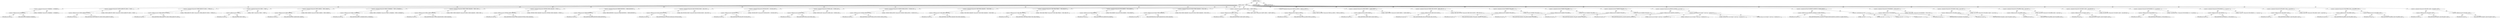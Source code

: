 digraph "&lt;clinit&gt;" {  
"111669149727" [label = <(METHOD,&lt;clinit&gt;)> ]
"25769803868" [label = <(BLOCK,&lt;empty&gt;,&lt;empty&gt;)> ]
"30064771430" [label = <(&lt;operator&gt;.assignment,String JavaCC.LOOKAHEAD = &quot;LOOKAHEAD&quot;)<SUB>80</SUB>> ]
"30064771431" [label = <(&lt;operator&gt;.fieldAccess,JavaCC.LOOKAHEAD)<SUB>80</SUB>> ]
"180388626474" [label = <(TYPE_REF,JavaCC,JavaCC)<SUB>80</SUB>> ]
"55834574952" [label = <(FIELD_IDENTIFIER,LOOKAHEAD,LOOKAHEAD)<SUB>80</SUB>> ]
"90194313256" [label = <(LITERAL,&quot;LOOKAHEAD&quot;,String JavaCC.LOOKAHEAD = &quot;LOOKAHEAD&quot;)<SUB>80</SUB>> ]
"30064771432" [label = <(&lt;operator&gt;.assignment,String JavaCC.CHOICE_AMBIGUITY_CHECK = &quot;CHOICE_...)<SUB>81</SUB>> ]
"30064771433" [label = <(&lt;operator&gt;.fieldAccess,JavaCC.CHOICE_AMBIGUITY_CHECK)<SUB>81</SUB>> ]
"180388626475" [label = <(TYPE_REF,JavaCC,JavaCC)<SUB>81</SUB>> ]
"55834574953" [label = <(FIELD_IDENTIFIER,CHOICE_AMBIGUITY_CHECK,CHOICE_AMBIGUITY_CHECK)<SUB>81</SUB>> ]
"90194313257" [label = <(LITERAL,&quot;CHOICE_AMBIGUITY_CHECK&quot;,String JavaCC.CHOICE_AMBIGUITY_CHECK = &quot;CHOICE_...)<SUB>81</SUB>> ]
"30064771434" [label = <(&lt;operator&gt;.assignment,String JavaCC.OTHER_AMBIGUITY_CHECK = &quot;OTHER_AM...)<SUB>82</SUB>> ]
"30064771435" [label = <(&lt;operator&gt;.fieldAccess,JavaCC.OTHER_AMBIGUITY_CHECK)<SUB>82</SUB>> ]
"180388626476" [label = <(TYPE_REF,JavaCC,JavaCC)<SUB>82</SUB>> ]
"55834574954" [label = <(FIELD_IDENTIFIER,OTHER_AMBIGUITY_CHECK,OTHER_AMBIGUITY_CHECK)<SUB>82</SUB>> ]
"90194313258" [label = <(LITERAL,&quot;OTHER_AMBIGUITY_CHECK&quot;,String JavaCC.OTHER_AMBIGUITY_CHECK = &quot;OTHER_AM...)<SUB>82</SUB>> ]
"30064771436" [label = <(&lt;operator&gt;.assignment,String JavaCC.STATIC = &quot;STATIC&quot;)<SUB>84</SUB>> ]
"30064771437" [label = <(&lt;operator&gt;.fieldAccess,JavaCC.STATIC)<SUB>84</SUB>> ]
"180388626477" [label = <(TYPE_REF,JavaCC,JavaCC)<SUB>84</SUB>> ]
"55834574955" [label = <(FIELD_IDENTIFIER,STATIC,STATIC)<SUB>84</SUB>> ]
"90194313259" [label = <(LITERAL,&quot;STATIC&quot;,String JavaCC.STATIC = &quot;STATIC&quot;)<SUB>84</SUB>> ]
"30064771438" [label = <(&lt;operator&gt;.assignment,String JavaCC.DEBUG_PARSER = &quot;DEBUG_PARSER&quot;)<SUB>85</SUB>> ]
"30064771439" [label = <(&lt;operator&gt;.fieldAccess,JavaCC.DEBUG_PARSER)<SUB>85</SUB>> ]
"180388626478" [label = <(TYPE_REF,JavaCC,JavaCC)<SUB>85</SUB>> ]
"55834574956" [label = <(FIELD_IDENTIFIER,DEBUG_PARSER,DEBUG_PARSER)<SUB>85</SUB>> ]
"90194313260" [label = <(LITERAL,&quot;DEBUG_PARSER&quot;,String JavaCC.DEBUG_PARSER = &quot;DEBUG_PARSER&quot;)<SUB>85</SUB>> ]
"30064771440" [label = <(&lt;operator&gt;.assignment,String JavaCC.DEBUG_LOOKAHEAD = &quot;DEBUG_LOOKAHEAD&quot;)<SUB>86</SUB>> ]
"30064771441" [label = <(&lt;operator&gt;.fieldAccess,JavaCC.DEBUG_LOOKAHEAD)<SUB>86</SUB>> ]
"180388626479" [label = <(TYPE_REF,JavaCC,JavaCC)<SUB>86</SUB>> ]
"55834574957" [label = <(FIELD_IDENTIFIER,DEBUG_LOOKAHEAD,DEBUG_LOOKAHEAD)<SUB>86</SUB>> ]
"90194313261" [label = <(LITERAL,&quot;DEBUG_LOOKAHEAD&quot;,String JavaCC.DEBUG_LOOKAHEAD = &quot;DEBUG_LOOKAHEAD&quot;)<SUB>86</SUB>> ]
"30064771442" [label = <(&lt;operator&gt;.assignment,String JavaCC.DEBUG_TOKEN_MANAGER = &quot;DEBUG_TOKE...)<SUB>87</SUB>> ]
"30064771443" [label = <(&lt;operator&gt;.fieldAccess,JavaCC.DEBUG_TOKEN_MANAGER)<SUB>87</SUB>> ]
"180388626480" [label = <(TYPE_REF,JavaCC,JavaCC)<SUB>87</SUB>> ]
"55834574958" [label = <(FIELD_IDENTIFIER,DEBUG_TOKEN_MANAGER,DEBUG_TOKEN_MANAGER)<SUB>87</SUB>> ]
"90194313262" [label = <(LITERAL,&quot;DEBUG_TOKEN_MANAGER&quot;,String JavaCC.DEBUG_TOKEN_MANAGER = &quot;DEBUG_TOKE...)<SUB>87</SUB>> ]
"30064771444" [label = <(&lt;operator&gt;.assignment,String JavaCC.OPTIMIZE_TOKEN_MANAGER = &quot;OPTIMIZ...)<SUB>88</SUB>> ]
"30064771445" [label = <(&lt;operator&gt;.fieldAccess,JavaCC.OPTIMIZE_TOKEN_MANAGER)<SUB>88</SUB>> ]
"180388626481" [label = <(TYPE_REF,JavaCC,JavaCC)<SUB>88</SUB>> ]
"55834574959" [label = <(FIELD_IDENTIFIER,OPTIMIZE_TOKEN_MANAGER,OPTIMIZE_TOKEN_MANAGER)<SUB>88</SUB>> ]
"90194313263" [label = <(LITERAL,&quot;OPTIMIZE_TOKEN_MANAGER&quot;,String JavaCC.OPTIMIZE_TOKEN_MANAGER = &quot;OPTIMIZ...)<SUB>88</SUB>> ]
"30064771446" [label = <(&lt;operator&gt;.assignment,String JavaCC.ERROR_REPORTING = &quot;ERROR_REPORTING&quot;)<SUB>89</SUB>> ]
"30064771447" [label = <(&lt;operator&gt;.fieldAccess,JavaCC.ERROR_REPORTING)<SUB>89</SUB>> ]
"180388626482" [label = <(TYPE_REF,JavaCC,JavaCC)<SUB>89</SUB>> ]
"55834574960" [label = <(FIELD_IDENTIFIER,ERROR_REPORTING,ERROR_REPORTING)<SUB>89</SUB>> ]
"90194313264" [label = <(LITERAL,&quot;ERROR_REPORTING&quot;,String JavaCC.ERROR_REPORTING = &quot;ERROR_REPORTING&quot;)<SUB>89</SUB>> ]
"30064771448" [label = <(&lt;operator&gt;.assignment,String JavaCC.JAVA_UNICODE_ESCAPE = &quot;JAVA_UNICO...)<SUB>90</SUB>> ]
"30064771449" [label = <(&lt;operator&gt;.fieldAccess,JavaCC.JAVA_UNICODE_ESCAPE)<SUB>90</SUB>> ]
"180388626483" [label = <(TYPE_REF,JavaCC,JavaCC)<SUB>90</SUB>> ]
"55834574961" [label = <(FIELD_IDENTIFIER,JAVA_UNICODE_ESCAPE,JAVA_UNICODE_ESCAPE)<SUB>90</SUB>> ]
"90194313265" [label = <(LITERAL,&quot;JAVA_UNICODE_ESCAPE&quot;,String JavaCC.JAVA_UNICODE_ESCAPE = &quot;JAVA_UNICO...)<SUB>90</SUB>> ]
"30064771450" [label = <(&lt;operator&gt;.assignment,String JavaCC.UNICODE_INPUT = &quot;UNICODE_INPUT&quot;)<SUB>91</SUB>> ]
"30064771451" [label = <(&lt;operator&gt;.fieldAccess,JavaCC.UNICODE_INPUT)<SUB>91</SUB>> ]
"180388626484" [label = <(TYPE_REF,JavaCC,JavaCC)<SUB>91</SUB>> ]
"55834574962" [label = <(FIELD_IDENTIFIER,UNICODE_INPUT,UNICODE_INPUT)<SUB>91</SUB>> ]
"90194313266" [label = <(LITERAL,&quot;UNICODE_INPUT&quot;,String JavaCC.UNICODE_INPUT = &quot;UNICODE_INPUT&quot;)<SUB>91</SUB>> ]
"30064771452" [label = <(&lt;operator&gt;.assignment,String JavaCC.IGNORE_CASE = &quot;IGNORE_CASE&quot;)<SUB>92</SUB>> ]
"30064771453" [label = <(&lt;operator&gt;.fieldAccess,JavaCC.IGNORE_CASE)<SUB>92</SUB>> ]
"180388626485" [label = <(TYPE_REF,JavaCC,JavaCC)<SUB>92</SUB>> ]
"55834574963" [label = <(FIELD_IDENTIFIER,IGNORE_CASE,IGNORE_CASE)<SUB>92</SUB>> ]
"90194313267" [label = <(LITERAL,&quot;IGNORE_CASE&quot;,String JavaCC.IGNORE_CASE = &quot;IGNORE_CASE&quot;)<SUB>92</SUB>> ]
"30064771454" [label = <(&lt;operator&gt;.assignment,String JavaCC.COMMON_TOKEN_ACTION = &quot;COMMON_TOK...)<SUB>93</SUB>> ]
"30064771455" [label = <(&lt;operator&gt;.fieldAccess,JavaCC.COMMON_TOKEN_ACTION)<SUB>93</SUB>> ]
"180388626486" [label = <(TYPE_REF,JavaCC,JavaCC)<SUB>93</SUB>> ]
"55834574964" [label = <(FIELD_IDENTIFIER,COMMON_TOKEN_ACTION,COMMON_TOKEN_ACTION)<SUB>93</SUB>> ]
"90194313268" [label = <(LITERAL,&quot;COMMON_TOKEN_ACTION&quot;,String JavaCC.COMMON_TOKEN_ACTION = &quot;COMMON_TOK...)<SUB>93</SUB>> ]
"30064771456" [label = <(&lt;operator&gt;.assignment,String JavaCC.USER_TOKEN_MANAGER = &quot;USER_TOKEN_...)<SUB>94</SUB>> ]
"30064771457" [label = <(&lt;operator&gt;.fieldAccess,JavaCC.USER_TOKEN_MANAGER)<SUB>94</SUB>> ]
"180388626487" [label = <(TYPE_REF,JavaCC,JavaCC)<SUB>94</SUB>> ]
"55834574965" [label = <(FIELD_IDENTIFIER,USER_TOKEN_MANAGER,USER_TOKEN_MANAGER)<SUB>94</SUB>> ]
"90194313269" [label = <(LITERAL,&quot;USER_TOKEN_MANAGER&quot;,String JavaCC.USER_TOKEN_MANAGER = &quot;USER_TOKEN_...)<SUB>94</SUB>> ]
"30064771458" [label = <(&lt;operator&gt;.assignment,String JavaCC.USER_CHAR_STREAM = &quot;USER_CHAR_STR...)<SUB>95</SUB>> ]
"30064771459" [label = <(&lt;operator&gt;.fieldAccess,JavaCC.USER_CHAR_STREAM)<SUB>95</SUB>> ]
"180388626488" [label = <(TYPE_REF,JavaCC,JavaCC)<SUB>95</SUB>> ]
"55834574966" [label = <(FIELD_IDENTIFIER,USER_CHAR_STREAM,USER_CHAR_STREAM)<SUB>95</SUB>> ]
"90194313270" [label = <(LITERAL,&quot;USER_CHAR_STREAM&quot;,String JavaCC.USER_CHAR_STREAM = &quot;USER_CHAR_STR...)<SUB>95</SUB>> ]
"30064771460" [label = <(&lt;operator&gt;.assignment,String JavaCC.BUILD_PARSER = &quot;BUILD_PARSER&quot;)<SUB>96</SUB>> ]
"30064771461" [label = <(&lt;operator&gt;.fieldAccess,JavaCC.BUILD_PARSER)<SUB>96</SUB>> ]
"180388626489" [label = <(TYPE_REF,JavaCC,JavaCC)<SUB>96</SUB>> ]
"55834574967" [label = <(FIELD_IDENTIFIER,BUILD_PARSER,BUILD_PARSER)<SUB>96</SUB>> ]
"90194313271" [label = <(LITERAL,&quot;BUILD_PARSER&quot;,String JavaCC.BUILD_PARSER = &quot;BUILD_PARSER&quot;)<SUB>96</SUB>> ]
"30064771462" [label = <(&lt;operator&gt;.assignment,String JavaCC.BUILD_TOKEN_MANAGER = &quot;BUILD_TOKE...)<SUB>97</SUB>> ]
"30064771463" [label = <(&lt;operator&gt;.fieldAccess,JavaCC.BUILD_TOKEN_MANAGER)<SUB>97</SUB>> ]
"180388626490" [label = <(TYPE_REF,JavaCC,JavaCC)<SUB>97</SUB>> ]
"55834574968" [label = <(FIELD_IDENTIFIER,BUILD_TOKEN_MANAGER,BUILD_TOKEN_MANAGER)<SUB>97</SUB>> ]
"90194313272" [label = <(LITERAL,&quot;BUILD_TOKEN_MANAGER&quot;,String JavaCC.BUILD_TOKEN_MANAGER = &quot;BUILD_TOKE...)<SUB>97</SUB>> ]
"30064771464" [label = <(&lt;operator&gt;.assignment,String JavaCC.SANITY_CHECK = &quot;SANITY_CHECK&quot;)<SUB>98</SUB>> ]
"30064771465" [label = <(&lt;operator&gt;.fieldAccess,JavaCC.SANITY_CHECK)<SUB>98</SUB>> ]
"180388626491" [label = <(TYPE_REF,JavaCC,JavaCC)<SUB>98</SUB>> ]
"55834574969" [label = <(FIELD_IDENTIFIER,SANITY_CHECK,SANITY_CHECK)<SUB>98</SUB>> ]
"90194313273" [label = <(LITERAL,&quot;SANITY_CHECK&quot;,String JavaCC.SANITY_CHECK = &quot;SANITY_CHECK&quot;)<SUB>98</SUB>> ]
"30064771466" [label = <(&lt;operator&gt;.assignment,String JavaCC.FORCE_LA_CHECK = &quot;FORCE_LA_CHECK&quot;)<SUB>99</SUB>> ]
"30064771467" [label = <(&lt;operator&gt;.fieldAccess,JavaCC.FORCE_LA_CHECK)<SUB>99</SUB>> ]
"180388626492" [label = <(TYPE_REF,JavaCC,JavaCC)<SUB>99</SUB>> ]
"55834574970" [label = <(FIELD_IDENTIFIER,FORCE_LA_CHECK,FORCE_LA_CHECK)<SUB>99</SUB>> ]
"90194313274" [label = <(LITERAL,&quot;FORCE_LA_CHECK&quot;,String JavaCC.FORCE_LA_CHECK = &quot;FORCE_LA_CHECK&quot;)<SUB>99</SUB>> ]
"30064771468" [label = <(&lt;operator&gt;.assignment,String JavaCC.CACHE_TOKENS = &quot;CACHE_TOKENS&quot;)<SUB>100</SUB>> ]
"30064771469" [label = <(&lt;operator&gt;.fieldAccess,JavaCC.CACHE_TOKENS)<SUB>100</SUB>> ]
"180388626493" [label = <(TYPE_REF,JavaCC,JavaCC)<SUB>100</SUB>> ]
"55834574971" [label = <(FIELD_IDENTIFIER,CACHE_TOKENS,CACHE_TOKENS)<SUB>100</SUB>> ]
"90194313275" [label = <(LITERAL,&quot;CACHE_TOKENS&quot;,String JavaCC.CACHE_TOKENS = &quot;CACHE_TOKENS&quot;)<SUB>100</SUB>> ]
"30064771470" [label = <(&lt;operator&gt;.assignment,String JavaCC.KEEP_LINE_COLUMN = &quot;KEEP_LINE_COL...)<SUB>101</SUB>> ]
"30064771471" [label = <(&lt;operator&gt;.fieldAccess,JavaCC.KEEP_LINE_COLUMN)<SUB>101</SUB>> ]
"180388626494" [label = <(TYPE_REF,JavaCC,JavaCC)<SUB>101</SUB>> ]
"55834574972" [label = <(FIELD_IDENTIFIER,KEEP_LINE_COLUMN,KEEP_LINE_COLUMN)<SUB>101</SUB>> ]
"90194313276" [label = <(LITERAL,&quot;KEEP_LINE_COLUMN&quot;,String JavaCC.KEEP_LINE_COLUMN = &quot;KEEP_LINE_COL...)<SUB>101</SUB>> ]
"30064771472" [label = <(&lt;operator&gt;.assignment,int JavaCC.TASKDEF_TYPE_JAVACC = 1)<SUB>112</SUB>> ]
"30064771473" [label = <(&lt;operator&gt;.fieldAccess,JavaCC.TASKDEF_TYPE_JAVACC)<SUB>112</SUB>> ]
"180388626495" [label = <(TYPE_REF,JavaCC,JavaCC)<SUB>112</SUB>> ]
"55834574973" [label = <(FIELD_IDENTIFIER,TASKDEF_TYPE_JAVACC,TASKDEF_TYPE_JAVACC)<SUB>112</SUB>> ]
"90194313277" [label = <(LITERAL,1,int JavaCC.TASKDEF_TYPE_JAVACC = 1)<SUB>112</SUB>> ]
"30064771474" [label = <(&lt;operator&gt;.assignment,int JavaCC.TASKDEF_TYPE_JJTREE = 2)<SUB>113</SUB>> ]
"30064771475" [label = <(&lt;operator&gt;.fieldAccess,JavaCC.TASKDEF_TYPE_JJTREE)<SUB>113</SUB>> ]
"180388626496" [label = <(TYPE_REF,JavaCC,JavaCC)<SUB>113</SUB>> ]
"55834574974" [label = <(FIELD_IDENTIFIER,TASKDEF_TYPE_JJTREE,TASKDEF_TYPE_JJTREE)<SUB>113</SUB>> ]
"90194313278" [label = <(LITERAL,2,int JavaCC.TASKDEF_TYPE_JJTREE = 2)<SUB>113</SUB>> ]
"30064771476" [label = <(&lt;operator&gt;.assignment,int JavaCC.TASKDEF_TYPE_JJDOC = 3)<SUB>114</SUB>> ]
"30064771477" [label = <(&lt;operator&gt;.fieldAccess,JavaCC.TASKDEF_TYPE_JJDOC)<SUB>114</SUB>> ]
"180388626497" [label = <(TYPE_REF,JavaCC,JavaCC)<SUB>114</SUB>> ]
"55834574975" [label = <(FIELD_IDENTIFIER,TASKDEF_TYPE_JJDOC,TASKDEF_TYPE_JJDOC)<SUB>114</SUB>> ]
"90194313279" [label = <(LITERAL,3,int JavaCC.TASKDEF_TYPE_JJDOC = 3)<SUB>114</SUB>> ]
"30064771478" [label = <(&lt;operator&gt;.assignment,String[] JavaCC.ARCHIVE_LOCATIONS = new String[...)<SUB>116</SUB>> ]
"30064771479" [label = <(&lt;operator&gt;.fieldAccess,JavaCC.ARCHIVE_LOCATIONS)<SUB>116</SUB>> ]
"180388626498" [label = <(TYPE_REF,JavaCC,JavaCC)<SUB>116</SUB>> ]
"55834574976" [label = <(FIELD_IDENTIFIER,ARCHIVE_LOCATIONS,ARCHIVE_LOCATIONS)<SUB>116</SUB>> ]
"30064771480" [label = <(&lt;operator&gt;.arrayInitializer,new String[] { &quot;JavaCC.zip&quot;, &quot;bin/lib/JavaCC.zi...)<SUB>117</SUB>> ]
"90194313280" [label = <(LITERAL,&quot;JavaCC.zip&quot;,new String[] { &quot;JavaCC.zip&quot;, &quot;bin/lib/JavaCC.zi...)<SUB>118</SUB>> ]
"90194313281" [label = <(LITERAL,&quot;bin/lib/JavaCC.zip&quot;,new String[] { &quot;JavaCC.zip&quot;, &quot;bin/lib/JavaCC.zi...)<SUB>119</SUB>> ]
"90194313282" [label = <(LITERAL,&quot;bin/lib/javacc.jar&quot;,new String[] { &quot;JavaCC.zip&quot;, &quot;bin/lib/JavaCC.zi...)<SUB>120</SUB>> ]
"90194313283" [label = <(LITERAL,&quot;javacc.jar&quot;,new String[] { &quot;JavaCC.zip&quot;, &quot;bin/lib/JavaCC.zi...)<SUB>121</SUB>> ]
"30064771481" [label = <(&lt;operator&gt;.assignment,int[] JavaCC.ARCHIVE_LOCATIONS_VS_MAJOR_VERSION...)<SUB>124</SUB>> ]
"30064771482" [label = <(&lt;operator&gt;.fieldAccess,JavaCC.ARCHIVE_LOCATIONS_VS_MAJOR_VERSION)<SUB>124</SUB>> ]
"180388626499" [label = <(TYPE_REF,JavaCC,JavaCC)<SUB>124</SUB>> ]
"55834574977" [label = <(FIELD_IDENTIFIER,ARCHIVE_LOCATIONS_VS_MAJOR_VERSION,ARCHIVE_LOCATIONS_VS_MAJOR_VERSION)<SUB>124</SUB>> ]
"30064771483" [label = <(&lt;operator&gt;.arrayInitializer,new int[] { 1, 2, 3, 3 })<SUB>125</SUB>> ]
"90194313284" [label = <(LITERAL,1,new int[] { 1, 2, 3, 3 })<SUB>126</SUB>> ]
"90194313285" [label = <(LITERAL,2,new int[] { 1, 2, 3, 3 })<SUB>127</SUB>> ]
"90194313286" [label = <(LITERAL,3,new int[] { 1, 2, 3, 3 })<SUB>128</SUB>> ]
"90194313287" [label = <(LITERAL,3,new int[] { 1, 2, 3, 3 })<SUB>129</SUB>> ]
"30064771484" [label = <(&lt;operator&gt;.assignment,String JavaCC.COM_PACKAGE = &quot;COM.sun.labs.&quot;)<SUB>132</SUB>> ]
"30064771485" [label = <(&lt;operator&gt;.fieldAccess,JavaCC.COM_PACKAGE)<SUB>132</SUB>> ]
"180388626500" [label = <(TYPE_REF,JavaCC,JavaCC)<SUB>132</SUB>> ]
"55834574978" [label = <(FIELD_IDENTIFIER,COM_PACKAGE,COM_PACKAGE)<SUB>132</SUB>> ]
"90194313288" [label = <(LITERAL,&quot;COM.sun.labs.&quot;,String JavaCC.COM_PACKAGE = &quot;COM.sun.labs.&quot;)<SUB>132</SUB>> ]
"30064771486" [label = <(&lt;operator&gt;.assignment,String JavaCC.COM_JAVACC_CLASS = &quot;javacc.Main&quot;)<SUB>133</SUB>> ]
"30064771487" [label = <(&lt;operator&gt;.fieldAccess,JavaCC.COM_JAVACC_CLASS)<SUB>133</SUB>> ]
"180388626501" [label = <(TYPE_REF,JavaCC,JavaCC)<SUB>133</SUB>> ]
"55834574979" [label = <(FIELD_IDENTIFIER,COM_JAVACC_CLASS,COM_JAVACC_CLASS)<SUB>133</SUB>> ]
"90194313289" [label = <(LITERAL,&quot;javacc.Main&quot;,String JavaCC.COM_JAVACC_CLASS = &quot;javacc.Main&quot;)<SUB>133</SUB>> ]
"30064771488" [label = <(&lt;operator&gt;.assignment,String JavaCC.COM_JJTREE_CLASS = &quot;jjtree.Main&quot;)<SUB>134</SUB>> ]
"30064771489" [label = <(&lt;operator&gt;.fieldAccess,JavaCC.COM_JJTREE_CLASS)<SUB>134</SUB>> ]
"180388626502" [label = <(TYPE_REF,JavaCC,JavaCC)<SUB>134</SUB>> ]
"55834574980" [label = <(FIELD_IDENTIFIER,COM_JJTREE_CLASS,COM_JJTREE_CLASS)<SUB>134</SUB>> ]
"90194313290" [label = <(LITERAL,&quot;jjtree.Main&quot;,String JavaCC.COM_JJTREE_CLASS = &quot;jjtree.Main&quot;)<SUB>134</SUB>> ]
"30064771490" [label = <(&lt;operator&gt;.assignment,String JavaCC.COM_JJDOC_CLASS = &quot;jjdoc.JJDocMain&quot;)<SUB>135</SUB>> ]
"30064771491" [label = <(&lt;operator&gt;.fieldAccess,JavaCC.COM_JJDOC_CLASS)<SUB>135</SUB>> ]
"180388626503" [label = <(TYPE_REF,JavaCC,JavaCC)<SUB>135</SUB>> ]
"55834574981" [label = <(FIELD_IDENTIFIER,COM_JJDOC_CLASS,COM_JJDOC_CLASS)<SUB>135</SUB>> ]
"90194313291" [label = <(LITERAL,&quot;jjdoc.JJDocMain&quot;,String JavaCC.COM_JJDOC_CLASS = &quot;jjdoc.JJDocMain&quot;)<SUB>135</SUB>> ]
"30064771492" [label = <(&lt;operator&gt;.assignment,String JavaCC.ORG_PACKAGE_3_0 = &quot;org.netbeans.j...)<SUB>137</SUB>> ]
"30064771493" [label = <(&lt;operator&gt;.fieldAccess,JavaCC.ORG_PACKAGE_3_0)<SUB>137</SUB>> ]
"180388626504" [label = <(TYPE_REF,JavaCC,JavaCC)<SUB>137</SUB>> ]
"55834574982" [label = <(FIELD_IDENTIFIER,ORG_PACKAGE_3_0,ORG_PACKAGE_3_0)<SUB>137</SUB>> ]
"90194313292" [label = <(LITERAL,&quot;org.netbeans.javacc.&quot;,String JavaCC.ORG_PACKAGE_3_0 = &quot;org.netbeans.j...)<SUB>137</SUB>> ]
"30064771494" [label = <(&lt;operator&gt;.assignment,String JavaCC.ORG_PACKAGE_3_1 = &quot;org.javacc.&quot;)<SUB>138</SUB>> ]
"30064771495" [label = <(&lt;operator&gt;.fieldAccess,JavaCC.ORG_PACKAGE_3_1)<SUB>138</SUB>> ]
"180388626505" [label = <(TYPE_REF,JavaCC,JavaCC)<SUB>138</SUB>> ]
"55834574983" [label = <(FIELD_IDENTIFIER,ORG_PACKAGE_3_1,ORG_PACKAGE_3_1)<SUB>138</SUB>> ]
"90194313293" [label = <(LITERAL,&quot;org.javacc.&quot;,String JavaCC.ORG_PACKAGE_3_1 = &quot;org.javacc.&quot;)<SUB>138</SUB>> ]
"30064771496" [label = <(&lt;operator&gt;.assignment,String JavaCC.ORG_JAVACC_CLASS = &quot;parser.Main&quot;)<SUB>139</SUB>> ]
"30064771497" [label = <(&lt;operator&gt;.fieldAccess,JavaCC.ORG_JAVACC_CLASS)<SUB>139</SUB>> ]
"180388626506" [label = <(TYPE_REF,JavaCC,JavaCC)<SUB>139</SUB>> ]
"55834574984" [label = <(FIELD_IDENTIFIER,ORG_JAVACC_CLASS,ORG_JAVACC_CLASS)<SUB>139</SUB>> ]
"90194313294" [label = <(LITERAL,&quot;parser.Main&quot;,String JavaCC.ORG_JAVACC_CLASS = &quot;parser.Main&quot;)<SUB>139</SUB>> ]
"30064771498" [label = <(&lt;operator&gt;.assignment,String JavaCC.ORG_JJTREE_CLASS = COM_JJTREE_CLASS)<SUB>140</SUB>> ]
"30064771499" [label = <(&lt;operator&gt;.fieldAccess,JavaCC.ORG_JJTREE_CLASS)<SUB>140</SUB>> ]
"180388626507" [label = <(TYPE_REF,JavaCC,JavaCC)<SUB>140</SUB>> ]
"55834574985" [label = <(FIELD_IDENTIFIER,ORG_JJTREE_CLASS,ORG_JJTREE_CLASS)<SUB>140</SUB>> ]
"30064771500" [label = <(&lt;operator&gt;.fieldAccess,JavaCC.COM_JJTREE_CLASS)<SUB>140</SUB>> ]
"180388626508" [label = <(TYPE_REF,JavaCC,JavaCC)<SUB>140</SUB>> ]
"55834574986" [label = <(FIELD_IDENTIFIER,COM_JJTREE_CLASS,COM_JJTREE_CLASS)<SUB>140</SUB>> ]
"30064771501" [label = <(&lt;operator&gt;.assignment,String JavaCC.ORG_JJDOC_CLASS = COM_JJDOC_CLASS)<SUB>141</SUB>> ]
"30064771502" [label = <(&lt;operator&gt;.fieldAccess,JavaCC.ORG_JJDOC_CLASS)<SUB>141</SUB>> ]
"180388626509" [label = <(TYPE_REF,JavaCC,JavaCC)<SUB>141</SUB>> ]
"55834574987" [label = <(FIELD_IDENTIFIER,ORG_JJDOC_CLASS,ORG_JJDOC_CLASS)<SUB>141</SUB>> ]
"30064771503" [label = <(&lt;operator&gt;.fieldAccess,JavaCC.COM_JJDOC_CLASS)<SUB>141</SUB>> ]
"180388626510" [label = <(TYPE_REF,JavaCC,JavaCC)<SUB>141</SUB>> ]
"55834574988" [label = <(FIELD_IDENTIFIER,COM_JJDOC_CLASS,COM_JJDOC_CLASS)<SUB>141</SUB>> ]
"133143986313" [label = <(MODIFIER,STATIC)> ]
"128849018911" [label = <(METHOD_RETURN,void)> ]
  "111669149727" -> "25769803868"  [ label = "AST: "] 
  "111669149727" -> "133143986313"  [ label = "AST: "] 
  "111669149727" -> "128849018911"  [ label = "AST: "] 
  "25769803868" -> "30064771430"  [ label = "AST: "] 
  "25769803868" -> "30064771432"  [ label = "AST: "] 
  "25769803868" -> "30064771434"  [ label = "AST: "] 
  "25769803868" -> "30064771436"  [ label = "AST: "] 
  "25769803868" -> "30064771438"  [ label = "AST: "] 
  "25769803868" -> "30064771440"  [ label = "AST: "] 
  "25769803868" -> "30064771442"  [ label = "AST: "] 
  "25769803868" -> "30064771444"  [ label = "AST: "] 
  "25769803868" -> "30064771446"  [ label = "AST: "] 
  "25769803868" -> "30064771448"  [ label = "AST: "] 
  "25769803868" -> "30064771450"  [ label = "AST: "] 
  "25769803868" -> "30064771452"  [ label = "AST: "] 
  "25769803868" -> "30064771454"  [ label = "AST: "] 
  "25769803868" -> "30064771456"  [ label = "AST: "] 
  "25769803868" -> "30064771458"  [ label = "AST: "] 
  "25769803868" -> "30064771460"  [ label = "AST: "] 
  "25769803868" -> "30064771462"  [ label = "AST: "] 
  "25769803868" -> "30064771464"  [ label = "AST: "] 
  "25769803868" -> "30064771466"  [ label = "AST: "] 
  "25769803868" -> "30064771468"  [ label = "AST: "] 
  "25769803868" -> "30064771470"  [ label = "AST: "] 
  "25769803868" -> "30064771472"  [ label = "AST: "] 
  "25769803868" -> "30064771474"  [ label = "AST: "] 
  "25769803868" -> "30064771476"  [ label = "AST: "] 
  "25769803868" -> "30064771478"  [ label = "AST: "] 
  "25769803868" -> "30064771481"  [ label = "AST: "] 
  "25769803868" -> "30064771484"  [ label = "AST: "] 
  "25769803868" -> "30064771486"  [ label = "AST: "] 
  "25769803868" -> "30064771488"  [ label = "AST: "] 
  "25769803868" -> "30064771490"  [ label = "AST: "] 
  "25769803868" -> "30064771492"  [ label = "AST: "] 
  "25769803868" -> "30064771494"  [ label = "AST: "] 
  "25769803868" -> "30064771496"  [ label = "AST: "] 
  "25769803868" -> "30064771498"  [ label = "AST: "] 
  "25769803868" -> "30064771501"  [ label = "AST: "] 
  "30064771430" -> "30064771431"  [ label = "AST: "] 
  "30064771430" -> "90194313256"  [ label = "AST: "] 
  "30064771431" -> "180388626474"  [ label = "AST: "] 
  "30064771431" -> "55834574952"  [ label = "AST: "] 
  "30064771432" -> "30064771433"  [ label = "AST: "] 
  "30064771432" -> "90194313257"  [ label = "AST: "] 
  "30064771433" -> "180388626475"  [ label = "AST: "] 
  "30064771433" -> "55834574953"  [ label = "AST: "] 
  "30064771434" -> "30064771435"  [ label = "AST: "] 
  "30064771434" -> "90194313258"  [ label = "AST: "] 
  "30064771435" -> "180388626476"  [ label = "AST: "] 
  "30064771435" -> "55834574954"  [ label = "AST: "] 
  "30064771436" -> "30064771437"  [ label = "AST: "] 
  "30064771436" -> "90194313259"  [ label = "AST: "] 
  "30064771437" -> "180388626477"  [ label = "AST: "] 
  "30064771437" -> "55834574955"  [ label = "AST: "] 
  "30064771438" -> "30064771439"  [ label = "AST: "] 
  "30064771438" -> "90194313260"  [ label = "AST: "] 
  "30064771439" -> "180388626478"  [ label = "AST: "] 
  "30064771439" -> "55834574956"  [ label = "AST: "] 
  "30064771440" -> "30064771441"  [ label = "AST: "] 
  "30064771440" -> "90194313261"  [ label = "AST: "] 
  "30064771441" -> "180388626479"  [ label = "AST: "] 
  "30064771441" -> "55834574957"  [ label = "AST: "] 
  "30064771442" -> "30064771443"  [ label = "AST: "] 
  "30064771442" -> "90194313262"  [ label = "AST: "] 
  "30064771443" -> "180388626480"  [ label = "AST: "] 
  "30064771443" -> "55834574958"  [ label = "AST: "] 
  "30064771444" -> "30064771445"  [ label = "AST: "] 
  "30064771444" -> "90194313263"  [ label = "AST: "] 
  "30064771445" -> "180388626481"  [ label = "AST: "] 
  "30064771445" -> "55834574959"  [ label = "AST: "] 
  "30064771446" -> "30064771447"  [ label = "AST: "] 
  "30064771446" -> "90194313264"  [ label = "AST: "] 
  "30064771447" -> "180388626482"  [ label = "AST: "] 
  "30064771447" -> "55834574960"  [ label = "AST: "] 
  "30064771448" -> "30064771449"  [ label = "AST: "] 
  "30064771448" -> "90194313265"  [ label = "AST: "] 
  "30064771449" -> "180388626483"  [ label = "AST: "] 
  "30064771449" -> "55834574961"  [ label = "AST: "] 
  "30064771450" -> "30064771451"  [ label = "AST: "] 
  "30064771450" -> "90194313266"  [ label = "AST: "] 
  "30064771451" -> "180388626484"  [ label = "AST: "] 
  "30064771451" -> "55834574962"  [ label = "AST: "] 
  "30064771452" -> "30064771453"  [ label = "AST: "] 
  "30064771452" -> "90194313267"  [ label = "AST: "] 
  "30064771453" -> "180388626485"  [ label = "AST: "] 
  "30064771453" -> "55834574963"  [ label = "AST: "] 
  "30064771454" -> "30064771455"  [ label = "AST: "] 
  "30064771454" -> "90194313268"  [ label = "AST: "] 
  "30064771455" -> "180388626486"  [ label = "AST: "] 
  "30064771455" -> "55834574964"  [ label = "AST: "] 
  "30064771456" -> "30064771457"  [ label = "AST: "] 
  "30064771456" -> "90194313269"  [ label = "AST: "] 
  "30064771457" -> "180388626487"  [ label = "AST: "] 
  "30064771457" -> "55834574965"  [ label = "AST: "] 
  "30064771458" -> "30064771459"  [ label = "AST: "] 
  "30064771458" -> "90194313270"  [ label = "AST: "] 
  "30064771459" -> "180388626488"  [ label = "AST: "] 
  "30064771459" -> "55834574966"  [ label = "AST: "] 
  "30064771460" -> "30064771461"  [ label = "AST: "] 
  "30064771460" -> "90194313271"  [ label = "AST: "] 
  "30064771461" -> "180388626489"  [ label = "AST: "] 
  "30064771461" -> "55834574967"  [ label = "AST: "] 
  "30064771462" -> "30064771463"  [ label = "AST: "] 
  "30064771462" -> "90194313272"  [ label = "AST: "] 
  "30064771463" -> "180388626490"  [ label = "AST: "] 
  "30064771463" -> "55834574968"  [ label = "AST: "] 
  "30064771464" -> "30064771465"  [ label = "AST: "] 
  "30064771464" -> "90194313273"  [ label = "AST: "] 
  "30064771465" -> "180388626491"  [ label = "AST: "] 
  "30064771465" -> "55834574969"  [ label = "AST: "] 
  "30064771466" -> "30064771467"  [ label = "AST: "] 
  "30064771466" -> "90194313274"  [ label = "AST: "] 
  "30064771467" -> "180388626492"  [ label = "AST: "] 
  "30064771467" -> "55834574970"  [ label = "AST: "] 
  "30064771468" -> "30064771469"  [ label = "AST: "] 
  "30064771468" -> "90194313275"  [ label = "AST: "] 
  "30064771469" -> "180388626493"  [ label = "AST: "] 
  "30064771469" -> "55834574971"  [ label = "AST: "] 
  "30064771470" -> "30064771471"  [ label = "AST: "] 
  "30064771470" -> "90194313276"  [ label = "AST: "] 
  "30064771471" -> "180388626494"  [ label = "AST: "] 
  "30064771471" -> "55834574972"  [ label = "AST: "] 
  "30064771472" -> "30064771473"  [ label = "AST: "] 
  "30064771472" -> "90194313277"  [ label = "AST: "] 
  "30064771473" -> "180388626495"  [ label = "AST: "] 
  "30064771473" -> "55834574973"  [ label = "AST: "] 
  "30064771474" -> "30064771475"  [ label = "AST: "] 
  "30064771474" -> "90194313278"  [ label = "AST: "] 
  "30064771475" -> "180388626496"  [ label = "AST: "] 
  "30064771475" -> "55834574974"  [ label = "AST: "] 
  "30064771476" -> "30064771477"  [ label = "AST: "] 
  "30064771476" -> "90194313279"  [ label = "AST: "] 
  "30064771477" -> "180388626497"  [ label = "AST: "] 
  "30064771477" -> "55834574975"  [ label = "AST: "] 
  "30064771478" -> "30064771479"  [ label = "AST: "] 
  "30064771478" -> "30064771480"  [ label = "AST: "] 
  "30064771479" -> "180388626498"  [ label = "AST: "] 
  "30064771479" -> "55834574976"  [ label = "AST: "] 
  "30064771480" -> "90194313280"  [ label = "AST: "] 
  "30064771480" -> "90194313281"  [ label = "AST: "] 
  "30064771480" -> "90194313282"  [ label = "AST: "] 
  "30064771480" -> "90194313283"  [ label = "AST: "] 
  "30064771481" -> "30064771482"  [ label = "AST: "] 
  "30064771481" -> "30064771483"  [ label = "AST: "] 
  "30064771482" -> "180388626499"  [ label = "AST: "] 
  "30064771482" -> "55834574977"  [ label = "AST: "] 
  "30064771483" -> "90194313284"  [ label = "AST: "] 
  "30064771483" -> "90194313285"  [ label = "AST: "] 
  "30064771483" -> "90194313286"  [ label = "AST: "] 
  "30064771483" -> "90194313287"  [ label = "AST: "] 
  "30064771484" -> "30064771485"  [ label = "AST: "] 
  "30064771484" -> "90194313288"  [ label = "AST: "] 
  "30064771485" -> "180388626500"  [ label = "AST: "] 
  "30064771485" -> "55834574978"  [ label = "AST: "] 
  "30064771486" -> "30064771487"  [ label = "AST: "] 
  "30064771486" -> "90194313289"  [ label = "AST: "] 
  "30064771487" -> "180388626501"  [ label = "AST: "] 
  "30064771487" -> "55834574979"  [ label = "AST: "] 
  "30064771488" -> "30064771489"  [ label = "AST: "] 
  "30064771488" -> "90194313290"  [ label = "AST: "] 
  "30064771489" -> "180388626502"  [ label = "AST: "] 
  "30064771489" -> "55834574980"  [ label = "AST: "] 
  "30064771490" -> "30064771491"  [ label = "AST: "] 
  "30064771490" -> "90194313291"  [ label = "AST: "] 
  "30064771491" -> "180388626503"  [ label = "AST: "] 
  "30064771491" -> "55834574981"  [ label = "AST: "] 
  "30064771492" -> "30064771493"  [ label = "AST: "] 
  "30064771492" -> "90194313292"  [ label = "AST: "] 
  "30064771493" -> "180388626504"  [ label = "AST: "] 
  "30064771493" -> "55834574982"  [ label = "AST: "] 
  "30064771494" -> "30064771495"  [ label = "AST: "] 
  "30064771494" -> "90194313293"  [ label = "AST: "] 
  "30064771495" -> "180388626505"  [ label = "AST: "] 
  "30064771495" -> "55834574983"  [ label = "AST: "] 
  "30064771496" -> "30064771497"  [ label = "AST: "] 
  "30064771496" -> "90194313294"  [ label = "AST: "] 
  "30064771497" -> "180388626506"  [ label = "AST: "] 
  "30064771497" -> "55834574984"  [ label = "AST: "] 
  "30064771498" -> "30064771499"  [ label = "AST: "] 
  "30064771498" -> "30064771500"  [ label = "AST: "] 
  "30064771499" -> "180388626507"  [ label = "AST: "] 
  "30064771499" -> "55834574985"  [ label = "AST: "] 
  "30064771500" -> "180388626508"  [ label = "AST: "] 
  "30064771500" -> "55834574986"  [ label = "AST: "] 
  "30064771501" -> "30064771502"  [ label = "AST: "] 
  "30064771501" -> "30064771503"  [ label = "AST: "] 
  "30064771502" -> "180388626509"  [ label = "AST: "] 
  "30064771502" -> "55834574987"  [ label = "AST: "] 
  "30064771503" -> "180388626510"  [ label = "AST: "] 
  "30064771503" -> "55834574988"  [ label = "AST: "] 
}
